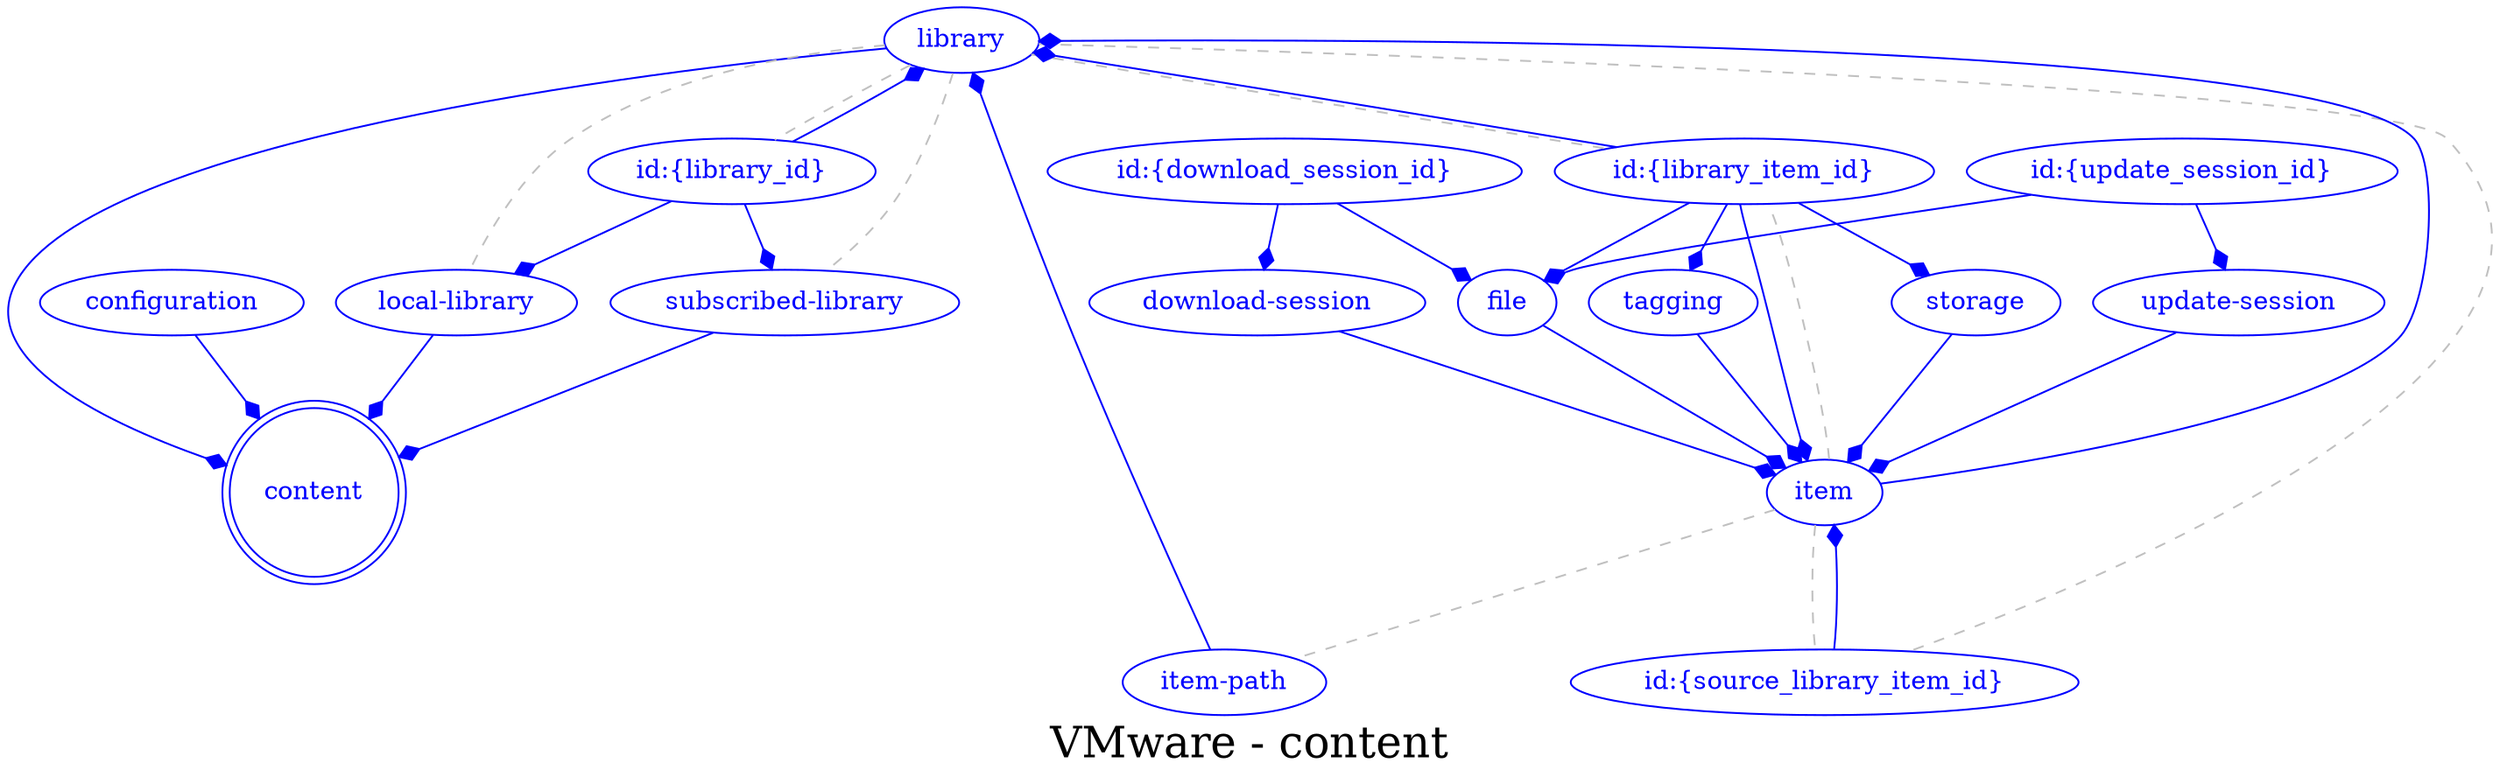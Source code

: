 digraph LexiconGraph {
graph[label="VMware - content", fontsize=24]
splines=true
"content" [color=blue, fontcolor=blue, shape=doublecircle]
"library" -> "content" [color=blue, fontcolor=blue, arrowhead=diamond, arrowtail=none]
"library" [color=blue, fontcolor=blue, shape=ellipse]
"id:{library_item_id}" -> "library" [color=blue, fontcolor=blue, arrowhead=diamond, arrowtail=none]
"id:{library_item_id}" [color=blue, fontcolor=blue, shape=ellipse]
"library" -> "id:{library_item_id}" [color=grey, fontcolor=grey, arrowhead=none, arrowtail=none, style=dashed]
"item" -> "id:{library_item_id}" [color=grey, fontcolor=grey, arrowhead=none, arrowtail=none, style=dashed]
"item" -> "library" [color=blue, fontcolor=blue, arrowhead=diamond, arrowtail=none]
"item" [color=blue, fontcolor=blue, shape=ellipse]
"download-session" -> "item" [color=blue, fontcolor=blue, arrowhead=diamond, arrowtail=none]
"download-session" [color=blue, fontcolor=blue, shape=ellipse]
"id:{download_session_id}" -> "download-session" [color=blue, fontcolor=blue, arrowhead=diamond, arrowtail=none]
"id:{download_session_id}" [color=blue, fontcolor=blue, shape=ellipse]
"file" -> "item" [color=blue, fontcolor=blue, arrowhead=diamond, arrowtail=none]
"file" [color=blue, fontcolor=blue, shape=ellipse]
"id:{update_session_id}" -> "file" [color=blue, fontcolor=blue, arrowhead=diamond, arrowtail=none]
"id:{update_session_id}" [color=blue, fontcolor=blue, shape=ellipse]
"tagging" -> "item" [color=blue, fontcolor=blue, arrowhead=diamond, arrowtail=none]
"tagging" [color=blue, fontcolor=blue, shape=ellipse]
"id:{library_item_id}" -> "tagging" [color=blue, fontcolor=blue, arrowhead=diamond, arrowtail=none]
"id:{library_item_id}" -> "file" [color=blue, fontcolor=blue, arrowhead=diamond, arrowtail=none]
"id:{download_session_id}" -> "file" [color=blue, fontcolor=blue, arrowhead=diamond, arrowtail=none]
"update-session" -> "item" [color=blue, fontcolor=blue, arrowhead=diamond, arrowtail=none]
"update-session" [color=blue, fontcolor=blue, shape=ellipse]
"id:{update_session_id}" -> "update-session" [color=blue, fontcolor=blue, arrowhead=diamond, arrowtail=none]
"id:{library_item_id}" -> "item" [color=blue, fontcolor=blue, arrowhead=diamond, arrowtail=none]
"storage" -> "item" [color=blue, fontcolor=blue, arrowhead=diamond, arrowtail=none]
"storage" [color=blue, fontcolor=blue, shape=ellipse]
"id:{library_item_id}" -> "storage" [color=blue, fontcolor=blue, arrowhead=diamond, arrowtail=none]
"id:{source_library_item_id}" -> "item" [color=blue, fontcolor=blue, arrowhead=diamond, arrowtail=none]
"id:{source_library_item_id}" [color=blue, fontcolor=blue, shape=ellipse]
"library" -> "id:{source_library_item_id}" [color=grey, fontcolor=grey, arrowhead=none, arrowtail=none, style=dashed]
"item" -> "id:{source_library_item_id}" [color=grey, fontcolor=grey, arrowhead=none, arrowtail=none, style=dashed]
"item-path" -> "library" [color=blue, fontcolor=blue, arrowhead=diamond, arrowtail=none]
"item-path" [color=blue, fontcolor=blue, shape=ellipse]
"item" -> "item-path" [color=grey, fontcolor=grey, arrowhead=none, arrowtail=none, style=dashed]
"id:{library_id}" -> "library" [color=blue, fontcolor=blue, arrowhead=diamond, arrowtail=none]
"id:{library_id}" [color=blue, fontcolor=blue, shape=ellipse]
"library" -> "id:{library_id}" [color=grey, fontcolor=grey, arrowhead=none, arrowtail=none, style=dashed]
"subscribed-library" -> "content" [color=blue, fontcolor=blue, arrowhead=diamond, arrowtail=none]
"subscribed-library" [color=blue, fontcolor=blue, shape=ellipse]
"library" -> "subscribed-library" [color=grey, fontcolor=grey, arrowhead=none, arrowtail=none, style=dashed]
"id:{library_id}" -> "subscribed-library" [color=blue, fontcolor=blue, arrowhead=diamond, arrowtail=none]
"configuration" -> "content" [color=blue, fontcolor=blue, arrowhead=diamond, arrowtail=none]
"configuration" [color=blue, fontcolor=blue, shape=ellipse]
"local-library" -> "content" [color=blue, fontcolor=blue, arrowhead=diamond, arrowtail=none]
"local-library" [color=blue, fontcolor=blue, shape=ellipse]
"library" -> "local-library" [color=grey, fontcolor=grey, arrowhead=none, arrowtail=none, style=dashed]
"id:{library_id}" -> "local-library" [color=blue, fontcolor=blue, arrowhead=diamond, arrowtail=none]
}
